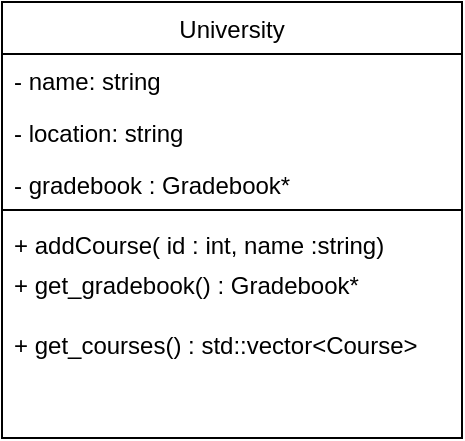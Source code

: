 <mxfile version="26.2.13">
  <diagram name="Page-1" id="Ol3HGj5cqou4XJ2Kj3Uv">
    <mxGraphModel dx="1556" dy="855" grid="1" gridSize="10" guides="1" tooltips="1" connect="1" arrows="1" fold="1" page="1" pageScale="1" pageWidth="850" pageHeight="1100" math="0" shadow="0">
      <root>
        <mxCell id="0" />
        <mxCell id="1" parent="0" />
        <mxCell id="N7RIMEv1HuwSweZhLQ2P-1" value="University" style="swimlane;fontStyle=0;align=center;verticalAlign=top;childLayout=stackLayout;horizontal=1;startSize=26;horizontalStack=0;resizeParent=1;resizeLast=0;collapsible=1;marginBottom=0;rounded=0;shadow=0;strokeWidth=1;" vertex="1" parent="1">
          <mxGeometry x="230" y="120" width="230" height="218" as="geometry">
            <mxRectangle x="230" y="140" width="160" height="26" as="alternateBounds" />
          </mxGeometry>
        </mxCell>
        <mxCell id="N7RIMEv1HuwSweZhLQ2P-2" value="- name: string" style="text;align=left;verticalAlign=top;spacingLeft=4;spacingRight=4;overflow=hidden;rotatable=0;points=[[0,0.5],[1,0.5]];portConstraint=eastwest;" vertex="1" parent="N7RIMEv1HuwSweZhLQ2P-1">
          <mxGeometry y="26" width="230" height="26" as="geometry" />
        </mxCell>
        <mxCell id="N7RIMEv1HuwSweZhLQ2P-3" value="- location: string" style="text;align=left;verticalAlign=top;spacingLeft=4;spacingRight=4;overflow=hidden;rotatable=0;points=[[0,0.5],[1,0.5]];portConstraint=eastwest;rounded=0;shadow=0;html=0;" vertex="1" parent="N7RIMEv1HuwSweZhLQ2P-1">
          <mxGeometry y="52" width="230" height="26" as="geometry" />
        </mxCell>
        <mxCell id="N7RIMEv1HuwSweZhLQ2P-4" value="- gradebook : Gradebook*&#xa;" style="text;align=left;verticalAlign=top;spacingLeft=4;spacingRight=4;overflow=hidden;rotatable=0;points=[[0,0.5],[1,0.5]];portConstraint=eastwest;rounded=0;shadow=0;html=0;" vertex="1" parent="N7RIMEv1HuwSweZhLQ2P-1">
          <mxGeometry y="78" width="230" height="22" as="geometry" />
        </mxCell>
        <mxCell id="N7RIMEv1HuwSweZhLQ2P-5" value="" style="line;html=1;strokeWidth=1;align=left;verticalAlign=middle;spacingTop=-1;spacingLeft=3;spacingRight=3;rotatable=0;labelPosition=right;points=[];portConstraint=eastwest;" vertex="1" parent="N7RIMEv1HuwSweZhLQ2P-1">
          <mxGeometry y="100" width="230" height="8" as="geometry" />
        </mxCell>
        <mxCell id="N7RIMEv1HuwSweZhLQ2P-6" value="+ addCourse( id : int, name :string)" style="text;align=left;verticalAlign=top;spacingLeft=4;spacingRight=4;overflow=hidden;rotatable=0;points=[[0,0.5],[1,0.5]];portConstraint=eastwest;" vertex="1" parent="N7RIMEv1HuwSweZhLQ2P-1">
          <mxGeometry y="108" width="230" height="20" as="geometry" />
        </mxCell>
        <mxCell id="N7RIMEv1HuwSweZhLQ2P-7" value="+ get_gradebook() : Gradebook*" style="text;align=left;verticalAlign=top;spacingLeft=4;spacingRight=4;overflow=hidden;rotatable=0;points=[[0,0.5],[1,0.5]];portConstraint=eastwest;" vertex="1" parent="N7RIMEv1HuwSweZhLQ2P-1">
          <mxGeometry y="128" width="230" height="30" as="geometry" />
        </mxCell>
        <mxCell id="N7RIMEv1HuwSweZhLQ2P-8" value="+ get_courses() : std::vector&lt;Course&gt;" style="text;align=left;verticalAlign=top;spacingLeft=4;spacingRight=4;overflow=hidden;rotatable=0;points=[[0,0.5],[1,0.5]];portConstraint=eastwest;" vertex="1" parent="N7RIMEv1HuwSweZhLQ2P-1">
          <mxGeometry y="158" width="230" height="20" as="geometry" />
        </mxCell>
      </root>
    </mxGraphModel>
  </diagram>
</mxfile>
